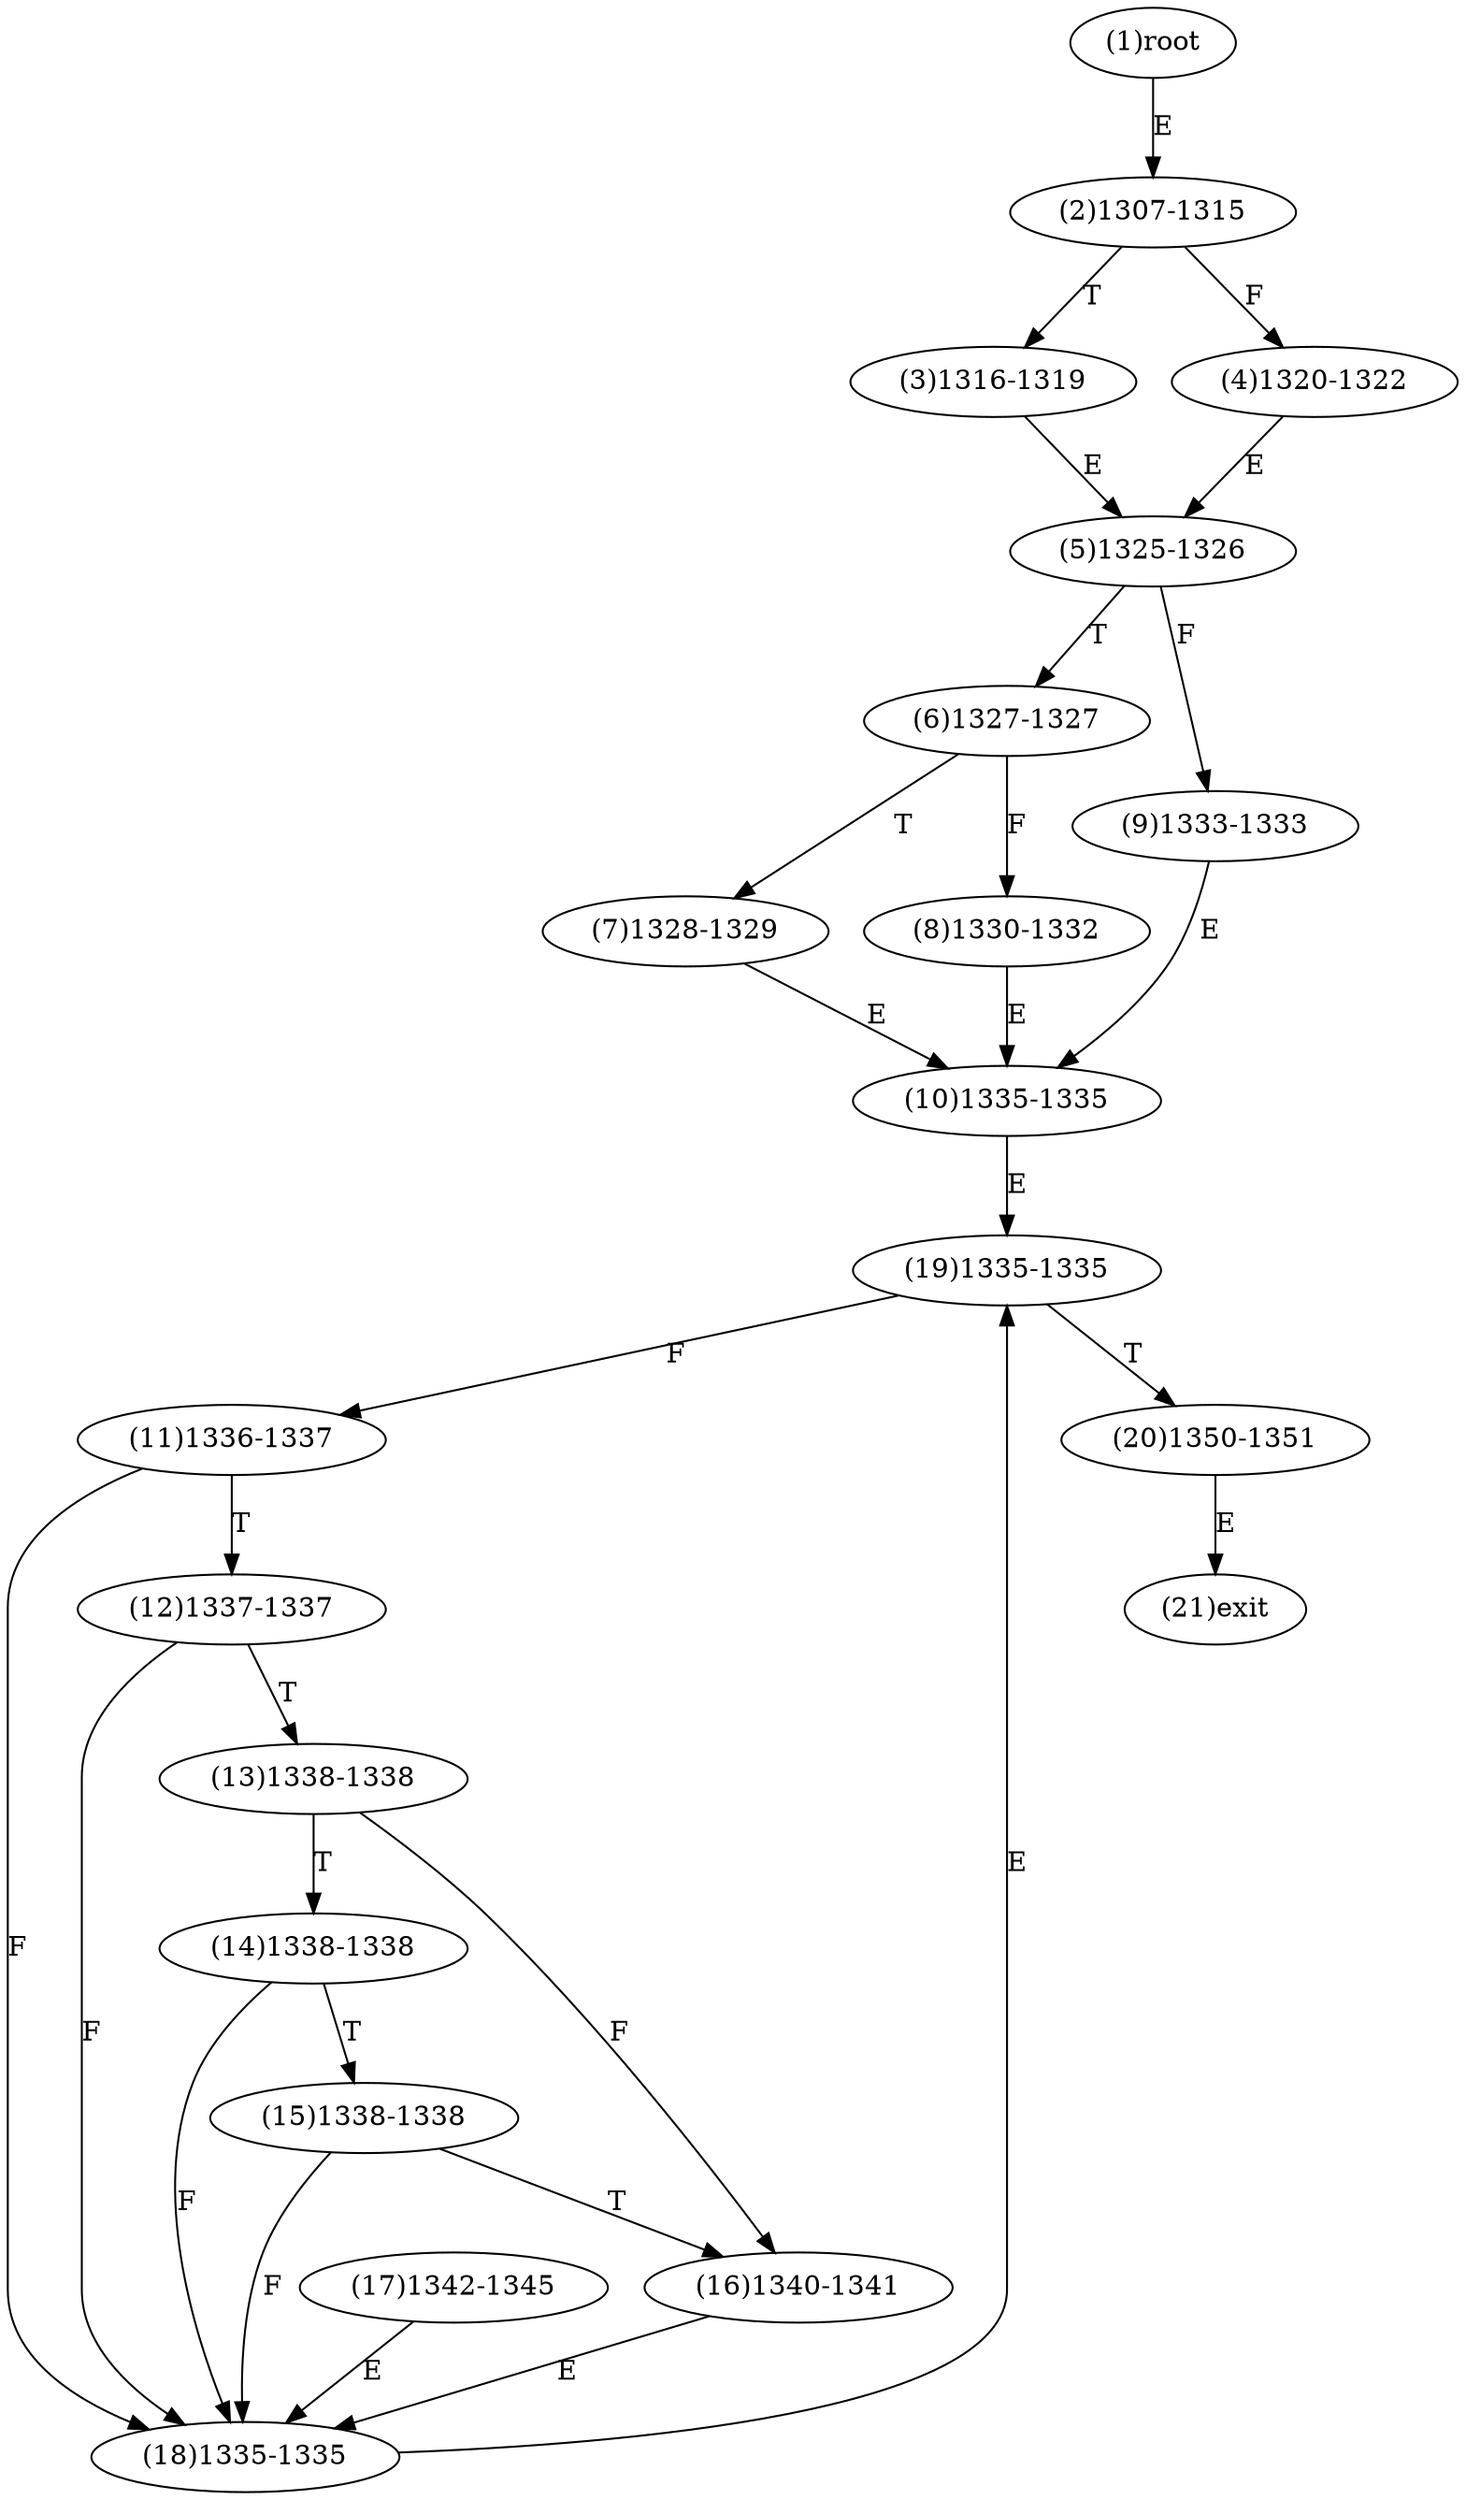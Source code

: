 digraph "" { 
1[ label="(1)root"];
2[ label="(2)1307-1315"];
3[ label="(3)1316-1319"];
4[ label="(4)1320-1322"];
5[ label="(5)1325-1326"];
6[ label="(6)1327-1327"];
7[ label="(7)1328-1329"];
8[ label="(8)1330-1332"];
9[ label="(9)1333-1333"];
10[ label="(10)1335-1335"];
11[ label="(11)1336-1337"];
12[ label="(12)1337-1337"];
13[ label="(13)1338-1338"];
14[ label="(14)1338-1338"];
15[ label="(15)1338-1338"];
17[ label="(17)1342-1345"];
16[ label="(16)1340-1341"];
19[ label="(19)1335-1335"];
18[ label="(18)1335-1335"];
21[ label="(21)exit"];
20[ label="(20)1350-1351"];
1->2[ label="E"];
2->4[ label="F"];
2->3[ label="T"];
3->5[ label="E"];
4->5[ label="E"];
5->9[ label="F"];
5->6[ label="T"];
6->8[ label="F"];
6->7[ label="T"];
7->10[ label="E"];
8->10[ label="E"];
9->10[ label="E"];
10->19[ label="E"];
11->18[ label="F"];
11->12[ label="T"];
12->18[ label="F"];
12->13[ label="T"];
13->16[ label="F"];
13->14[ label="T"];
14->18[ label="F"];
14->15[ label="T"];
15->18[ label="F"];
15->16[ label="T"];
16->18[ label="E"];
17->18[ label="E"];
18->19[ label="E"];
19->11[ label="F"];
19->20[ label="T"];
20->21[ label="E"];
}